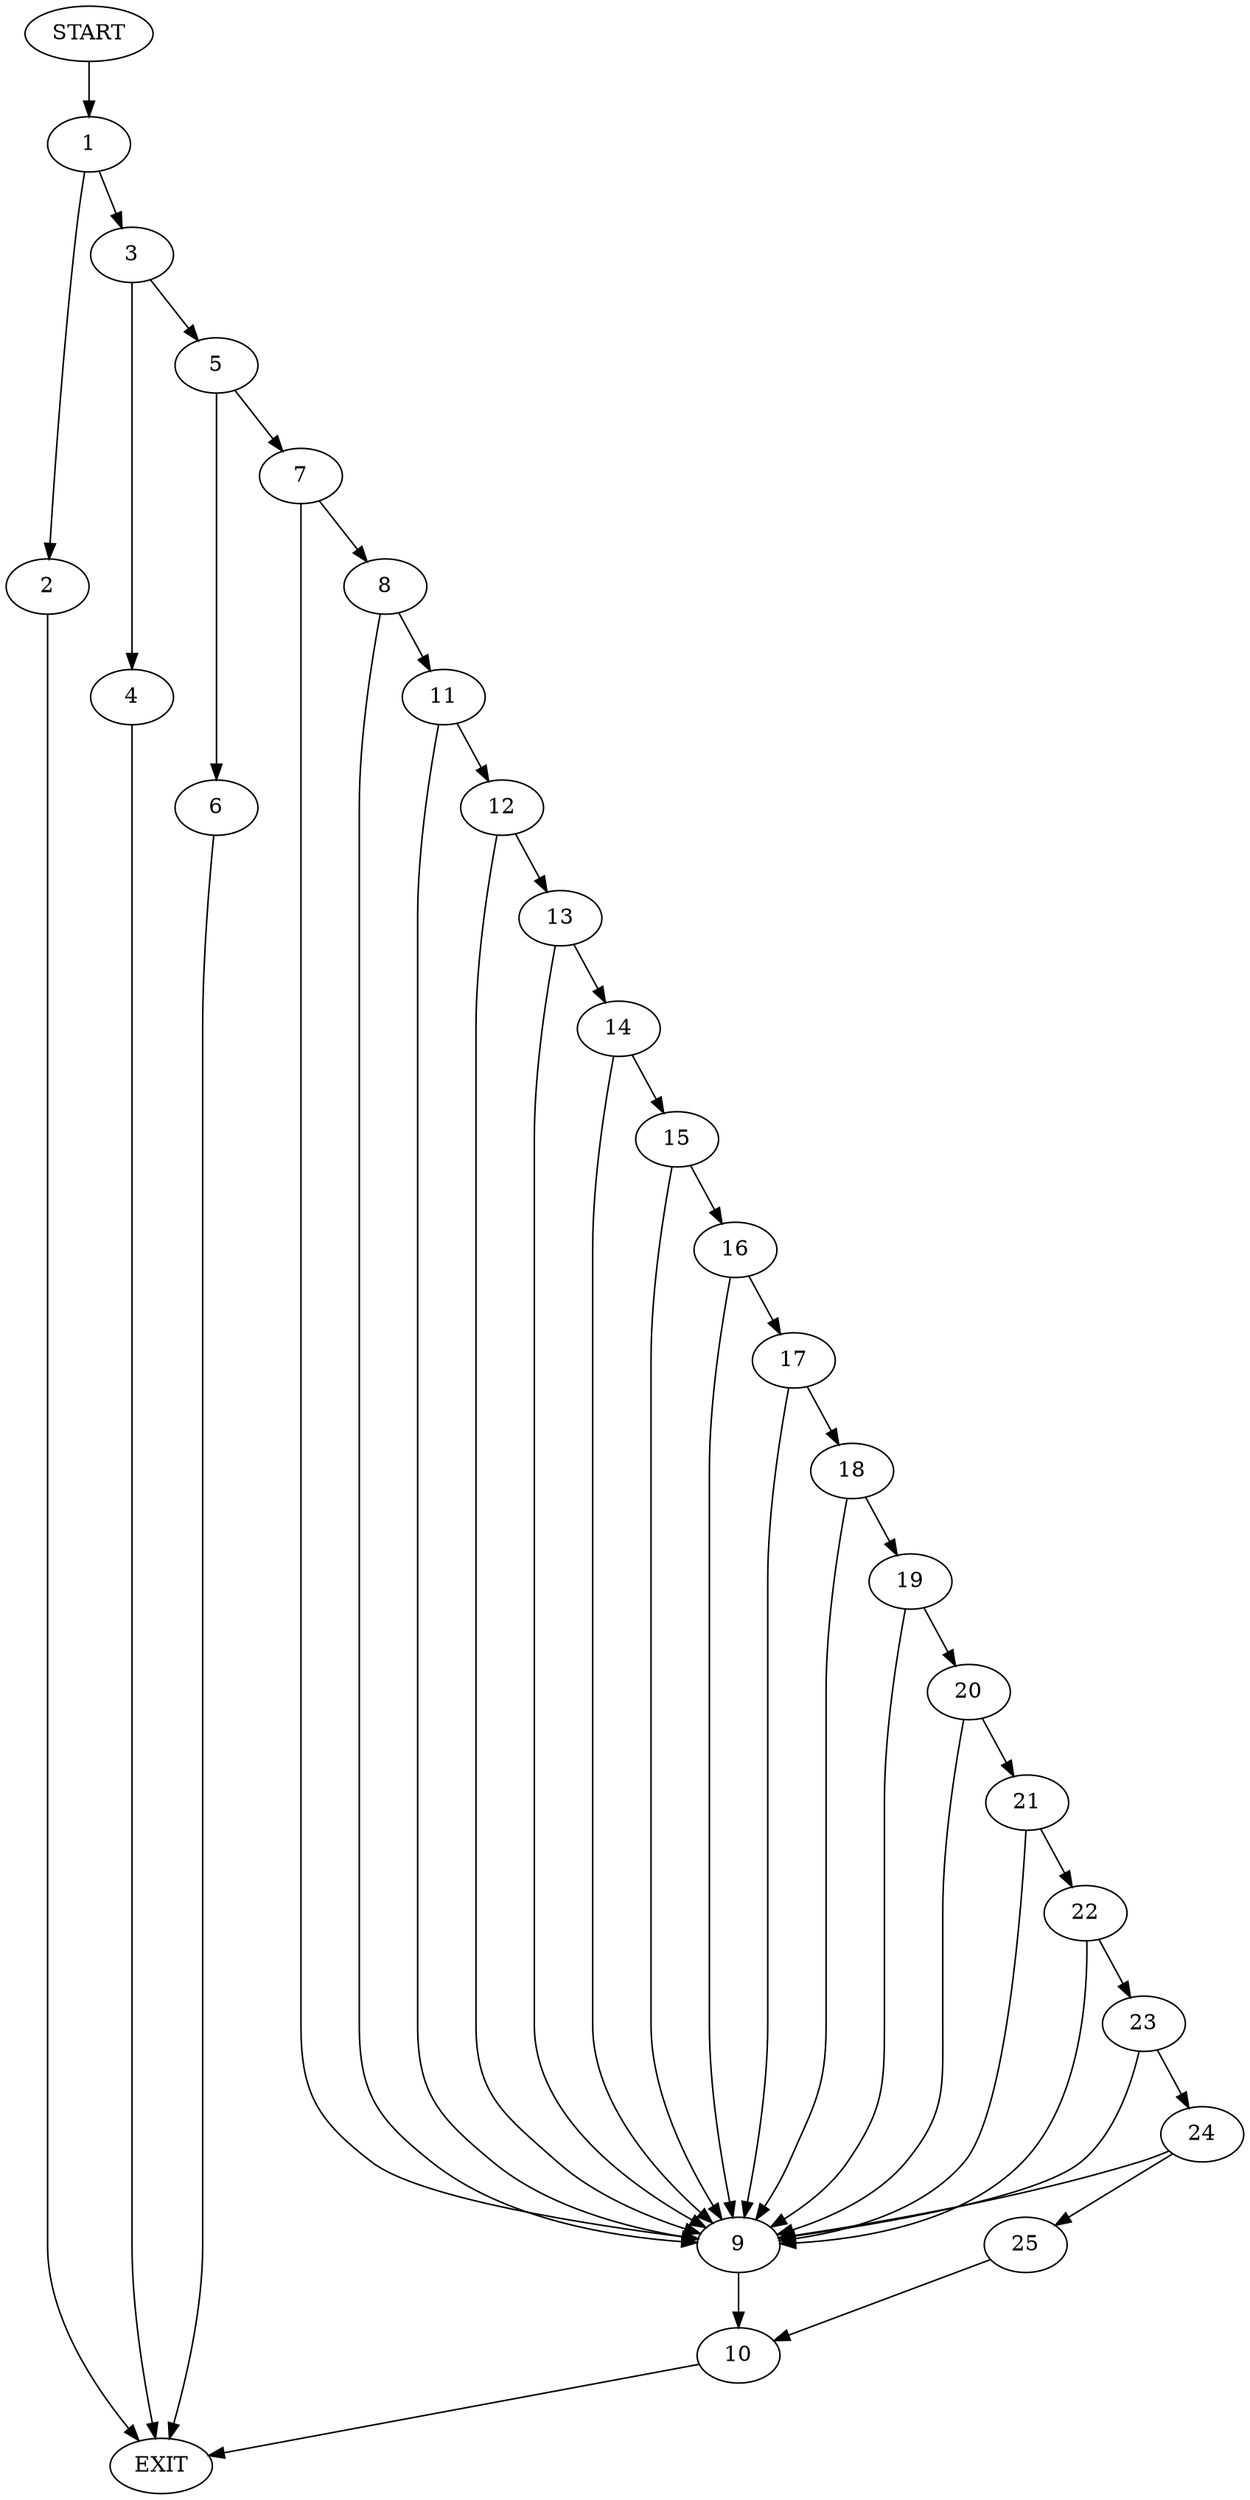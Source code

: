 digraph {
0 [label="START"]
26 [label="EXIT"]
0 -> 1
1 -> 2
1 -> 3
2 -> 26
3 -> 4
3 -> 5
5 -> 6
5 -> 7
4 -> 26
6 -> 26
7 -> 8
7 -> 9
9 -> 10
8 -> 11
8 -> 9
11 -> 12
11 -> 9
12 -> 13
12 -> 9
13 -> 14
13 -> 9
14 -> 9
14 -> 15
15 -> 9
15 -> 16
16 -> 17
16 -> 9
17 -> 18
17 -> 9
18 -> 9
18 -> 19
19 -> 9
19 -> 20
20 -> 21
20 -> 9
21 -> 22
21 -> 9
22 -> 23
22 -> 9
23 -> 24
23 -> 9
24 -> 25
24 -> 9
25 -> 10
10 -> 26
}
